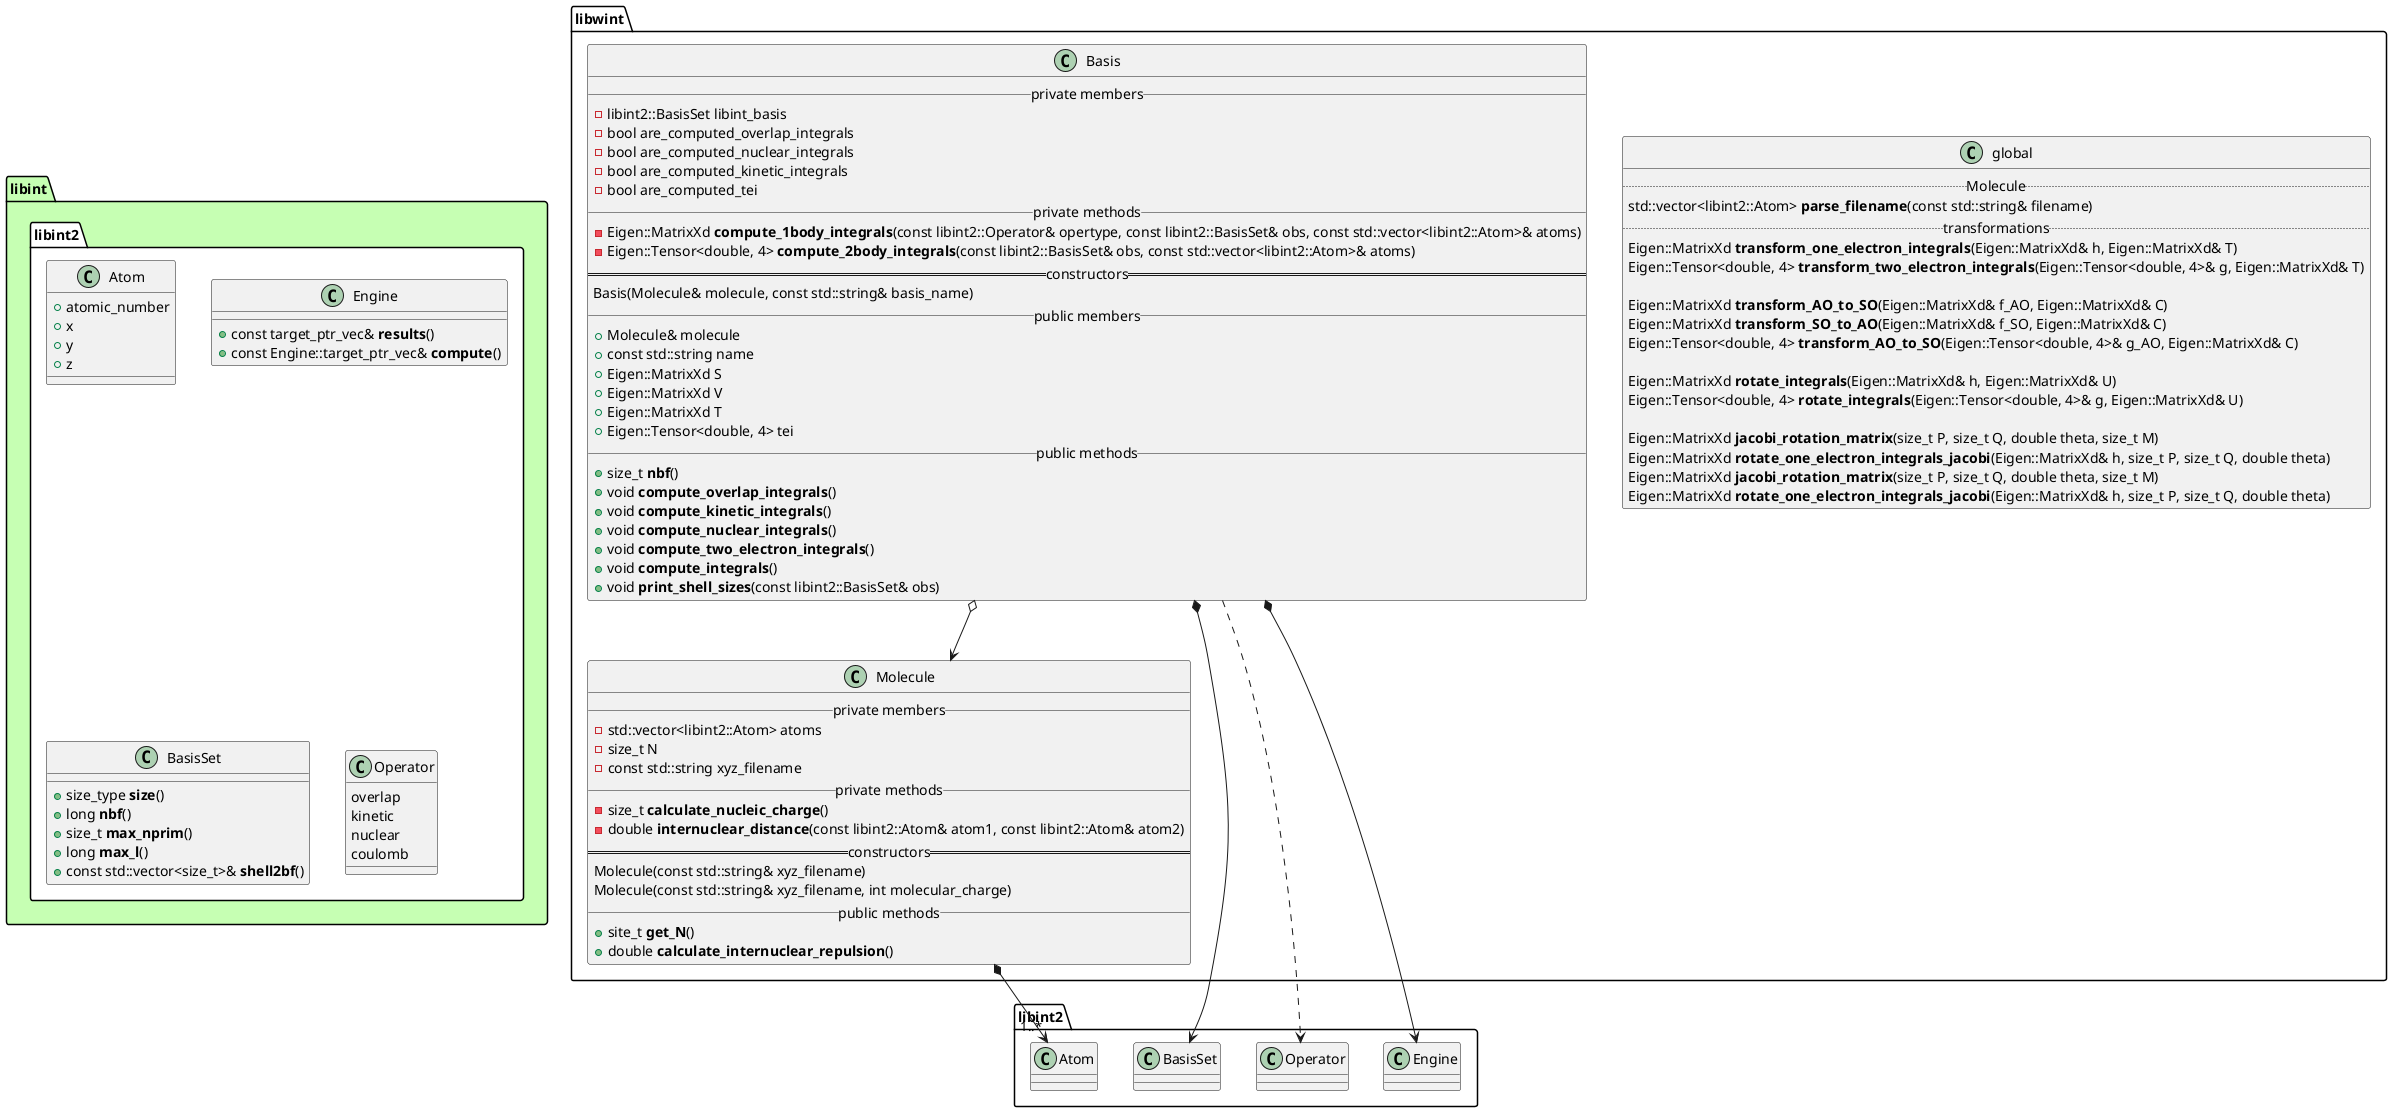 @startuml



package libint #c6ffb3 {
    namespace libint2 #ffffff {
        class Atom {
            + atomic_number
            + x
            + y
            + z
        }

        class Engine {
            + const target_ptr_vec& **results**()
            + const Engine::target_ptr_vec& **compute**()
        }

        class BasisSet {
            + size_type **size**()
            + long **nbf**()
            + size_t **max_nprim**()
            + long **max_l**()
            + const std::vector<size_t>& **shell2bf**()
        }

        class Operator {
            overlap
            kinetic
            nuclear
            coulomb
        }
    }
}




namespace libwint #ffffff {
    class global {
        .. Molecule ..
            std::vector<libint2::Atom> **parse_filename**(const std::string& filename)
        .. transformations ..
            Eigen::MatrixXd **transform_one_electron_integrals**(Eigen::MatrixXd& h, Eigen::MatrixXd& T)
            Eigen::Tensor<double, 4> **transform_two_electron_integrals**(Eigen::Tensor<double, 4>& g, Eigen::MatrixXd& T)

            Eigen::MatrixXd **transform_AO_to_SO**(Eigen::MatrixXd& f_AO, Eigen::MatrixXd& C)
            Eigen::MatrixXd **transform_SO_to_AO**(Eigen::MatrixXd& f_SO, Eigen::MatrixXd& C)
            Eigen::Tensor<double, 4> **transform_AO_to_SO**(Eigen::Tensor<double, 4>& g_AO, Eigen::MatrixXd& C)

            Eigen::MatrixXd **rotate_integrals**(Eigen::MatrixXd& h, Eigen::MatrixXd& U)
            Eigen::Tensor<double, 4> **rotate_integrals**(Eigen::Tensor<double, 4>& g, Eigen::MatrixXd& U)

            Eigen::MatrixXd **jacobi_rotation_matrix**(size_t P, size_t Q, double theta, size_t M)
            Eigen::MatrixXd **rotate_one_electron_integrals_jacobi**(Eigen::MatrixXd& h, size_t P, size_t Q, double theta)
            Eigen::MatrixXd **jacobi_rotation_matrix**(size_t P, size_t Q, double theta, size_t M)
            Eigen::MatrixXd **rotate_one_electron_integrals_jacobi**(Eigen::MatrixXd& h, size_t P, size_t Q, double theta)
    }

    class Basis {
        __ private members __
            - libint2::BasisSet libint_basis
            - bool are_computed_overlap_integrals
            - bool are_computed_nuclear_integrals
            - bool are_computed_kinetic_integrals
            - bool are_computed_tei
        __ private methods __
           - Eigen::MatrixXd **compute_1body_integrals**(const libint2::Operator& opertype, const libint2::BasisSet& obs, const std::vector<libint2::Atom>& atoms)
           - Eigen::Tensor<double, 4> **compute_2body_integrals**(const libint2::BasisSet& obs, const std::vector<libint2::Atom>& atoms)
        == constructors ==
            Basis(Molecule& molecule, const std::string& basis_name)
        __ public members __
            + Molecule& molecule
            + const std::string name
            + Eigen::MatrixXd S
            + Eigen::MatrixXd V
            + Eigen::MatrixXd T
            + Eigen::Tensor<double, 4> tei
        __ public methods __
            + size_t **nbf**()
            + void **compute_overlap_integrals**()
            + void **compute_kinetic_integrals**()
            + void **compute_nuclear_integrals**()
            + void **compute_two_electron_integrals**()
            + void **compute_integrals**()
            + void **print_shell_sizes**(const libint2::BasisSet& obs)
    }


    class Molecule {
        __ private members __
            - std::vector<libint2::Atom> atoms
            - size_t N
            - const std::string xyz_filename
        __ private methods __
            - size_t **calculate_nucleic_charge**()
            - double **internuclear_distance**(const libint2::Atom& atom1, const libint2::Atom& atom2)
        == constructors ==
            Molecule(const std::string& xyz_filename)
            Molecule(const std::string& xyz_filename, int molecular_charge)
        __ public methods __
            + site_t **get_N**()
            + double **calculate_internuclear_repulsion**()
    }

}



libwint.Basis o--> libwint.Molecule
libwint.Basis *--> libint2.BasisSet
libwint.Basis ..> libint2.Operator
libwint.Basis *--> libint2.Engine

libwint.Molecule *--> "1..*" libint2.Atom







@enduml